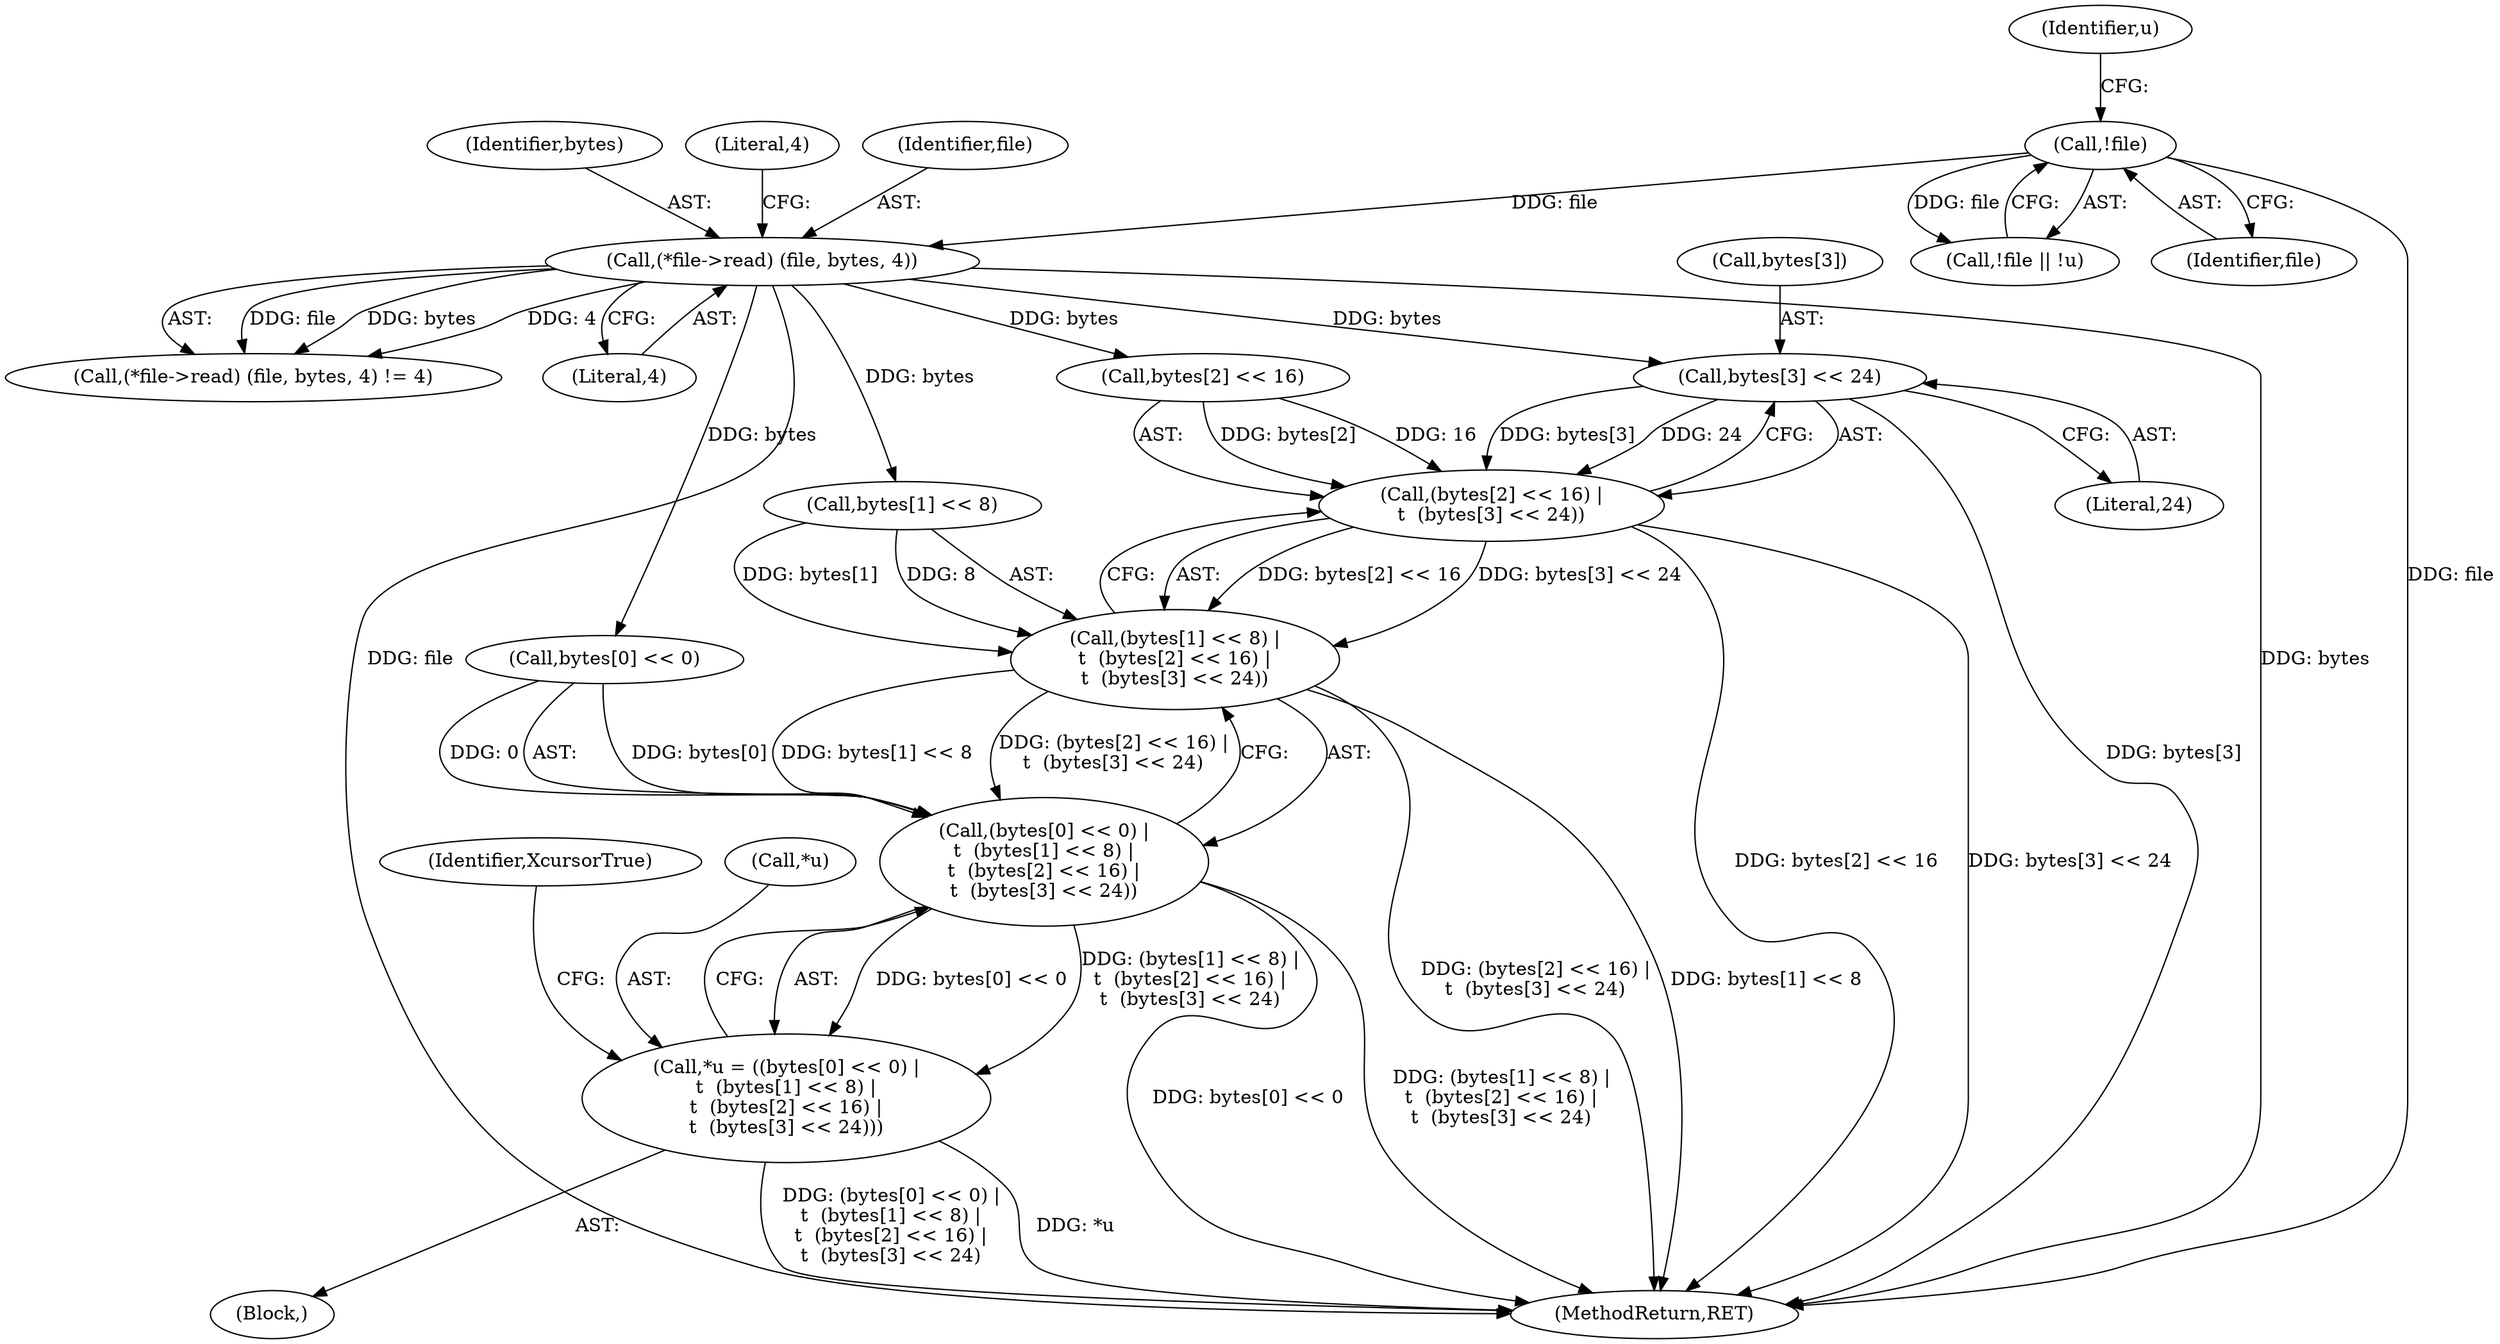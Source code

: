 digraph "0_xcursor_4794b5dd34688158fb51a2943032569d3780c4b8@array" {
"1000242" [label="(Call,bytes[3] << 24)"];
"1000214" [label="(Call,(*file->read) (file, bytes, 4))"];
"1000206" [label="(Call,!file)"];
"1000236" [label="(Call,(bytes[2] << 16) |\n\t  (bytes[3] << 24))"];
"1000230" [label="(Call,(bytes[1] << 8) |\n\t  (bytes[2] << 16) |\n\t  (bytes[3] << 24))"];
"1000224" [label="(Call,(bytes[0] << 0) |\n\t  (bytes[1] << 8) |\n\t  (bytes[2] << 16) |\n\t  (bytes[3] << 24))"];
"1000221" [label="(Call,*u = ((bytes[0] << 0) |\n\t  (bytes[1] << 8) |\n\t  (bytes[2] << 16) |\n\t  (bytes[3] << 24)))"];
"1000243" [label="(Call,bytes[3])"];
"1000231" [label="(Call,bytes[1] << 8)"];
"1000242" [label="(Call,bytes[3] << 24)"];
"1000230" [label="(Call,(bytes[1] << 8) |\n\t  (bytes[2] << 16) |\n\t  (bytes[3] << 24))"];
"1000237" [label="(Call,bytes[2] << 16)"];
"1000222" [label="(Call,*u)"];
"1000214" [label="(Call,(*file->read) (file, bytes, 4))"];
"1000218" [label="(Literal,4)"];
"1000206" [label="(Call,!file)"];
"1000248" [label="(Identifier,XcursorTrue)"];
"1000207" [label="(Identifier,file)"];
"1000213" [label="(Call,(*file->read) (file, bytes, 4) != 4)"];
"1000205" [label="(Call,!file || !u)"];
"1000225" [label="(Call,bytes[0] << 0)"];
"1000224" [label="(Call,(bytes[0] << 0) |\n\t  (bytes[1] << 8) |\n\t  (bytes[2] << 16) |\n\t  (bytes[3] << 24))"];
"1000221" [label="(Call,*u = ((bytes[0] << 0) |\n\t  (bytes[1] << 8) |\n\t  (bytes[2] << 16) |\n\t  (bytes[3] << 24)))"];
"1000209" [label="(Identifier,u)"];
"1000215" [label="(Identifier,file)"];
"1000236" [label="(Call,(bytes[2] << 16) |\n\t  (bytes[3] << 24))"];
"1000246" [label="(Literal,24)"];
"1000202" [label="(Block,)"];
"1000217" [label="(Literal,4)"];
"1000216" [label="(Identifier,bytes)"];
"1001171" [label="(MethodReturn,RET)"];
"1000242" -> "1000236"  [label="AST: "];
"1000242" -> "1000246"  [label="CFG: "];
"1000243" -> "1000242"  [label="AST: "];
"1000246" -> "1000242"  [label="AST: "];
"1000236" -> "1000242"  [label="CFG: "];
"1000242" -> "1001171"  [label="DDG: bytes[3]"];
"1000242" -> "1000236"  [label="DDG: bytes[3]"];
"1000242" -> "1000236"  [label="DDG: 24"];
"1000214" -> "1000242"  [label="DDG: bytes"];
"1000214" -> "1000213"  [label="AST: "];
"1000214" -> "1000217"  [label="CFG: "];
"1000215" -> "1000214"  [label="AST: "];
"1000216" -> "1000214"  [label="AST: "];
"1000217" -> "1000214"  [label="AST: "];
"1000218" -> "1000214"  [label="CFG: "];
"1000214" -> "1001171"  [label="DDG: bytes"];
"1000214" -> "1001171"  [label="DDG: file"];
"1000214" -> "1000213"  [label="DDG: file"];
"1000214" -> "1000213"  [label="DDG: bytes"];
"1000214" -> "1000213"  [label="DDG: 4"];
"1000206" -> "1000214"  [label="DDG: file"];
"1000214" -> "1000225"  [label="DDG: bytes"];
"1000214" -> "1000231"  [label="DDG: bytes"];
"1000214" -> "1000237"  [label="DDG: bytes"];
"1000206" -> "1000205"  [label="AST: "];
"1000206" -> "1000207"  [label="CFG: "];
"1000207" -> "1000206"  [label="AST: "];
"1000209" -> "1000206"  [label="CFG: "];
"1000205" -> "1000206"  [label="CFG: "];
"1000206" -> "1001171"  [label="DDG: file"];
"1000206" -> "1000205"  [label="DDG: file"];
"1000236" -> "1000230"  [label="AST: "];
"1000237" -> "1000236"  [label="AST: "];
"1000230" -> "1000236"  [label="CFG: "];
"1000236" -> "1001171"  [label="DDG: bytes[2] << 16"];
"1000236" -> "1001171"  [label="DDG: bytes[3] << 24"];
"1000236" -> "1000230"  [label="DDG: bytes[2] << 16"];
"1000236" -> "1000230"  [label="DDG: bytes[3] << 24"];
"1000237" -> "1000236"  [label="DDG: bytes[2]"];
"1000237" -> "1000236"  [label="DDG: 16"];
"1000230" -> "1000224"  [label="AST: "];
"1000231" -> "1000230"  [label="AST: "];
"1000224" -> "1000230"  [label="CFG: "];
"1000230" -> "1001171"  [label="DDG: (bytes[2] << 16) |\n\t  (bytes[3] << 24)"];
"1000230" -> "1001171"  [label="DDG: bytes[1] << 8"];
"1000230" -> "1000224"  [label="DDG: bytes[1] << 8"];
"1000230" -> "1000224"  [label="DDG: (bytes[2] << 16) |\n\t  (bytes[3] << 24)"];
"1000231" -> "1000230"  [label="DDG: bytes[1]"];
"1000231" -> "1000230"  [label="DDG: 8"];
"1000224" -> "1000221"  [label="AST: "];
"1000225" -> "1000224"  [label="AST: "];
"1000221" -> "1000224"  [label="CFG: "];
"1000224" -> "1001171"  [label="DDG: bytes[0] << 0"];
"1000224" -> "1001171"  [label="DDG: (bytes[1] << 8) |\n\t  (bytes[2] << 16) |\n\t  (bytes[3] << 24)"];
"1000224" -> "1000221"  [label="DDG: bytes[0] << 0"];
"1000224" -> "1000221"  [label="DDG: (bytes[1] << 8) |\n\t  (bytes[2] << 16) |\n\t  (bytes[3] << 24)"];
"1000225" -> "1000224"  [label="DDG: bytes[0]"];
"1000225" -> "1000224"  [label="DDG: 0"];
"1000221" -> "1000202"  [label="AST: "];
"1000222" -> "1000221"  [label="AST: "];
"1000248" -> "1000221"  [label="CFG: "];
"1000221" -> "1001171"  [label="DDG: *u"];
"1000221" -> "1001171"  [label="DDG: (bytes[0] << 0) |\n\t  (bytes[1] << 8) |\n\t  (bytes[2] << 16) |\n\t  (bytes[3] << 24)"];
}
